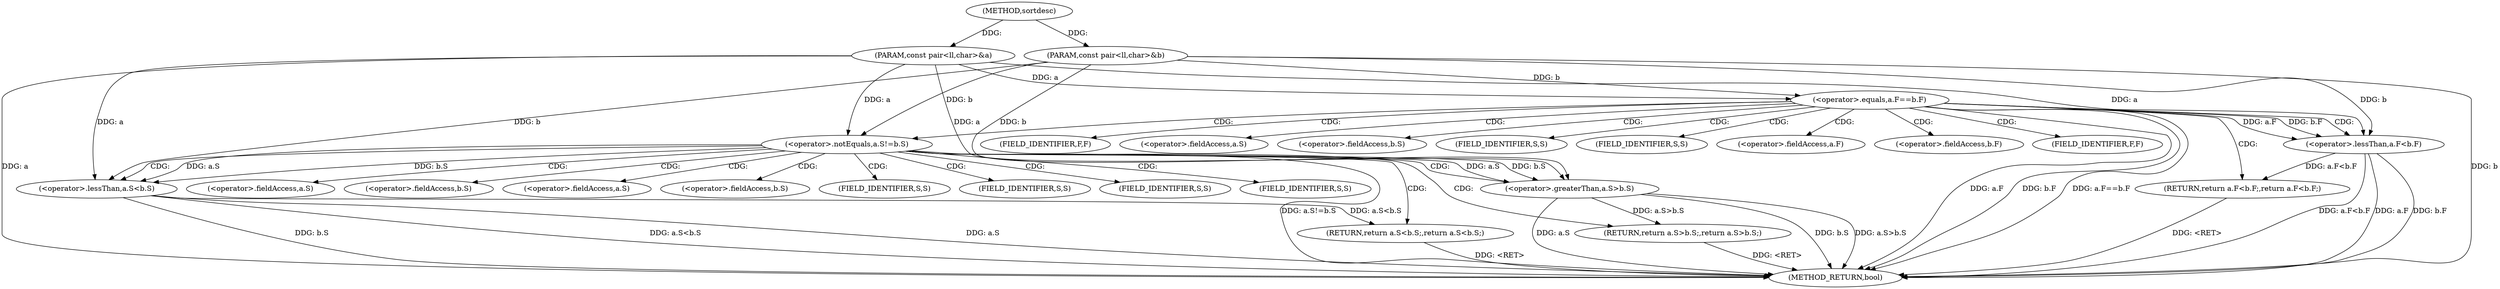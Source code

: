 digraph "sortdesc" {  
"1000495" [label = "(METHOD,sortdesc)" ]
"1000542" [label = "(METHOD_RETURN,bool)" ]
"1000496" [label = "(PARAM,const pair<ll,char>&a)" ]
"1000497" [label = "(PARAM,const pair<ll,char>&b)" ]
"1000534" [label = "(RETURN,return a.F<b.F;,return a.F<b.F;)" ]
"1000500" [label = "(<operator>.equals,a.F==b.F)" ]
"1000535" [label = "(<operator>.lessThan,a.F<b.F)" ]
"1000509" [label = "(<operator>.notEquals,a.S!=b.S)" ]
"1000517" [label = "(RETURN,return a.S>b.S;,return a.S>b.S;)" ]
"1000526" [label = "(RETURN,return a.S<b.S;,return a.S<b.S;)" ]
"1000518" [label = "(<operator>.greaterThan,a.S>b.S)" ]
"1000527" [label = "(<operator>.lessThan,a.S<b.S)" ]
"1000536" [label = "(<operator>.fieldAccess,a.F)" ]
"1000539" [label = "(<operator>.fieldAccess,b.F)" ]
"1000538" [label = "(FIELD_IDENTIFIER,F,F)" ]
"1000541" [label = "(FIELD_IDENTIFIER,F,F)" ]
"1000510" [label = "(<operator>.fieldAccess,a.S)" ]
"1000513" [label = "(<operator>.fieldAccess,b.S)" ]
"1000512" [label = "(FIELD_IDENTIFIER,S,S)" ]
"1000515" [label = "(FIELD_IDENTIFIER,S,S)" ]
"1000519" [label = "(<operator>.fieldAccess,a.S)" ]
"1000522" [label = "(<operator>.fieldAccess,b.S)" ]
"1000528" [label = "(<operator>.fieldAccess,a.S)" ]
"1000531" [label = "(<operator>.fieldAccess,b.S)" ]
"1000521" [label = "(FIELD_IDENTIFIER,S,S)" ]
"1000524" [label = "(FIELD_IDENTIFIER,S,S)" ]
"1000530" [label = "(FIELD_IDENTIFIER,S,S)" ]
"1000533" [label = "(FIELD_IDENTIFIER,S,S)" ]
  "1000517" -> "1000542"  [ label = "DDG: <RET>"] 
  "1000526" -> "1000542"  [ label = "DDG: <RET>"] 
  "1000496" -> "1000542"  [ label = "DDG: a"] 
  "1000497" -> "1000542"  [ label = "DDG: b"] 
  "1000500" -> "1000542"  [ label = "DDG: a.F"] 
  "1000500" -> "1000542"  [ label = "DDG: b.F"] 
  "1000500" -> "1000542"  [ label = "DDG: a.F==b.F"] 
  "1000535" -> "1000542"  [ label = "DDG: a.F"] 
  "1000535" -> "1000542"  [ label = "DDG: b.F"] 
  "1000535" -> "1000542"  [ label = "DDG: a.F<b.F"] 
  "1000509" -> "1000542"  [ label = "DDG: a.S!=b.S"] 
  "1000527" -> "1000542"  [ label = "DDG: a.S"] 
  "1000527" -> "1000542"  [ label = "DDG: b.S"] 
  "1000527" -> "1000542"  [ label = "DDG: a.S<b.S"] 
  "1000518" -> "1000542"  [ label = "DDG: a.S"] 
  "1000518" -> "1000542"  [ label = "DDG: b.S"] 
  "1000518" -> "1000542"  [ label = "DDG: a.S>b.S"] 
  "1000534" -> "1000542"  [ label = "DDG: <RET>"] 
  "1000495" -> "1000496"  [ label = "DDG: "] 
  "1000495" -> "1000497"  [ label = "DDG: "] 
  "1000535" -> "1000534"  [ label = "DDG: a.F<b.F"] 
  "1000496" -> "1000500"  [ label = "DDG: a"] 
  "1000497" -> "1000500"  [ label = "DDG: b"] 
  "1000500" -> "1000535"  [ label = "DDG: a.F"] 
  "1000496" -> "1000535"  [ label = "DDG: a"] 
  "1000500" -> "1000535"  [ label = "DDG: b.F"] 
  "1000497" -> "1000535"  [ label = "DDG: b"] 
  "1000496" -> "1000509"  [ label = "DDG: a"] 
  "1000497" -> "1000509"  [ label = "DDG: b"] 
  "1000518" -> "1000517"  [ label = "DDG: a.S>b.S"] 
  "1000527" -> "1000526"  [ label = "DDG: a.S<b.S"] 
  "1000509" -> "1000518"  [ label = "DDG: a.S"] 
  "1000496" -> "1000518"  [ label = "DDG: a"] 
  "1000509" -> "1000518"  [ label = "DDG: b.S"] 
  "1000497" -> "1000518"  [ label = "DDG: b"] 
  "1000509" -> "1000527"  [ label = "DDG: a.S"] 
  "1000496" -> "1000527"  [ label = "DDG: a"] 
  "1000509" -> "1000527"  [ label = "DDG: b.S"] 
  "1000497" -> "1000527"  [ label = "DDG: b"] 
  "1000500" -> "1000512"  [ label = "CDG: "] 
  "1000500" -> "1000535"  [ label = "CDG: "] 
  "1000500" -> "1000539"  [ label = "CDG: "] 
  "1000500" -> "1000510"  [ label = "CDG: "] 
  "1000500" -> "1000515"  [ label = "CDG: "] 
  "1000500" -> "1000534"  [ label = "CDG: "] 
  "1000500" -> "1000538"  [ label = "CDG: "] 
  "1000500" -> "1000509"  [ label = "CDG: "] 
  "1000500" -> "1000513"  [ label = "CDG: "] 
  "1000500" -> "1000541"  [ label = "CDG: "] 
  "1000500" -> "1000536"  [ label = "CDG: "] 
  "1000509" -> "1000518"  [ label = "CDG: "] 
  "1000509" -> "1000524"  [ label = "CDG: "] 
  "1000509" -> "1000530"  [ label = "CDG: "] 
  "1000509" -> "1000521"  [ label = "CDG: "] 
  "1000509" -> "1000519"  [ label = "CDG: "] 
  "1000509" -> "1000517"  [ label = "CDG: "] 
  "1000509" -> "1000531"  [ label = "CDG: "] 
  "1000509" -> "1000526"  [ label = "CDG: "] 
  "1000509" -> "1000528"  [ label = "CDG: "] 
  "1000509" -> "1000522"  [ label = "CDG: "] 
  "1000509" -> "1000533"  [ label = "CDG: "] 
  "1000509" -> "1000527"  [ label = "CDG: "] 
}
